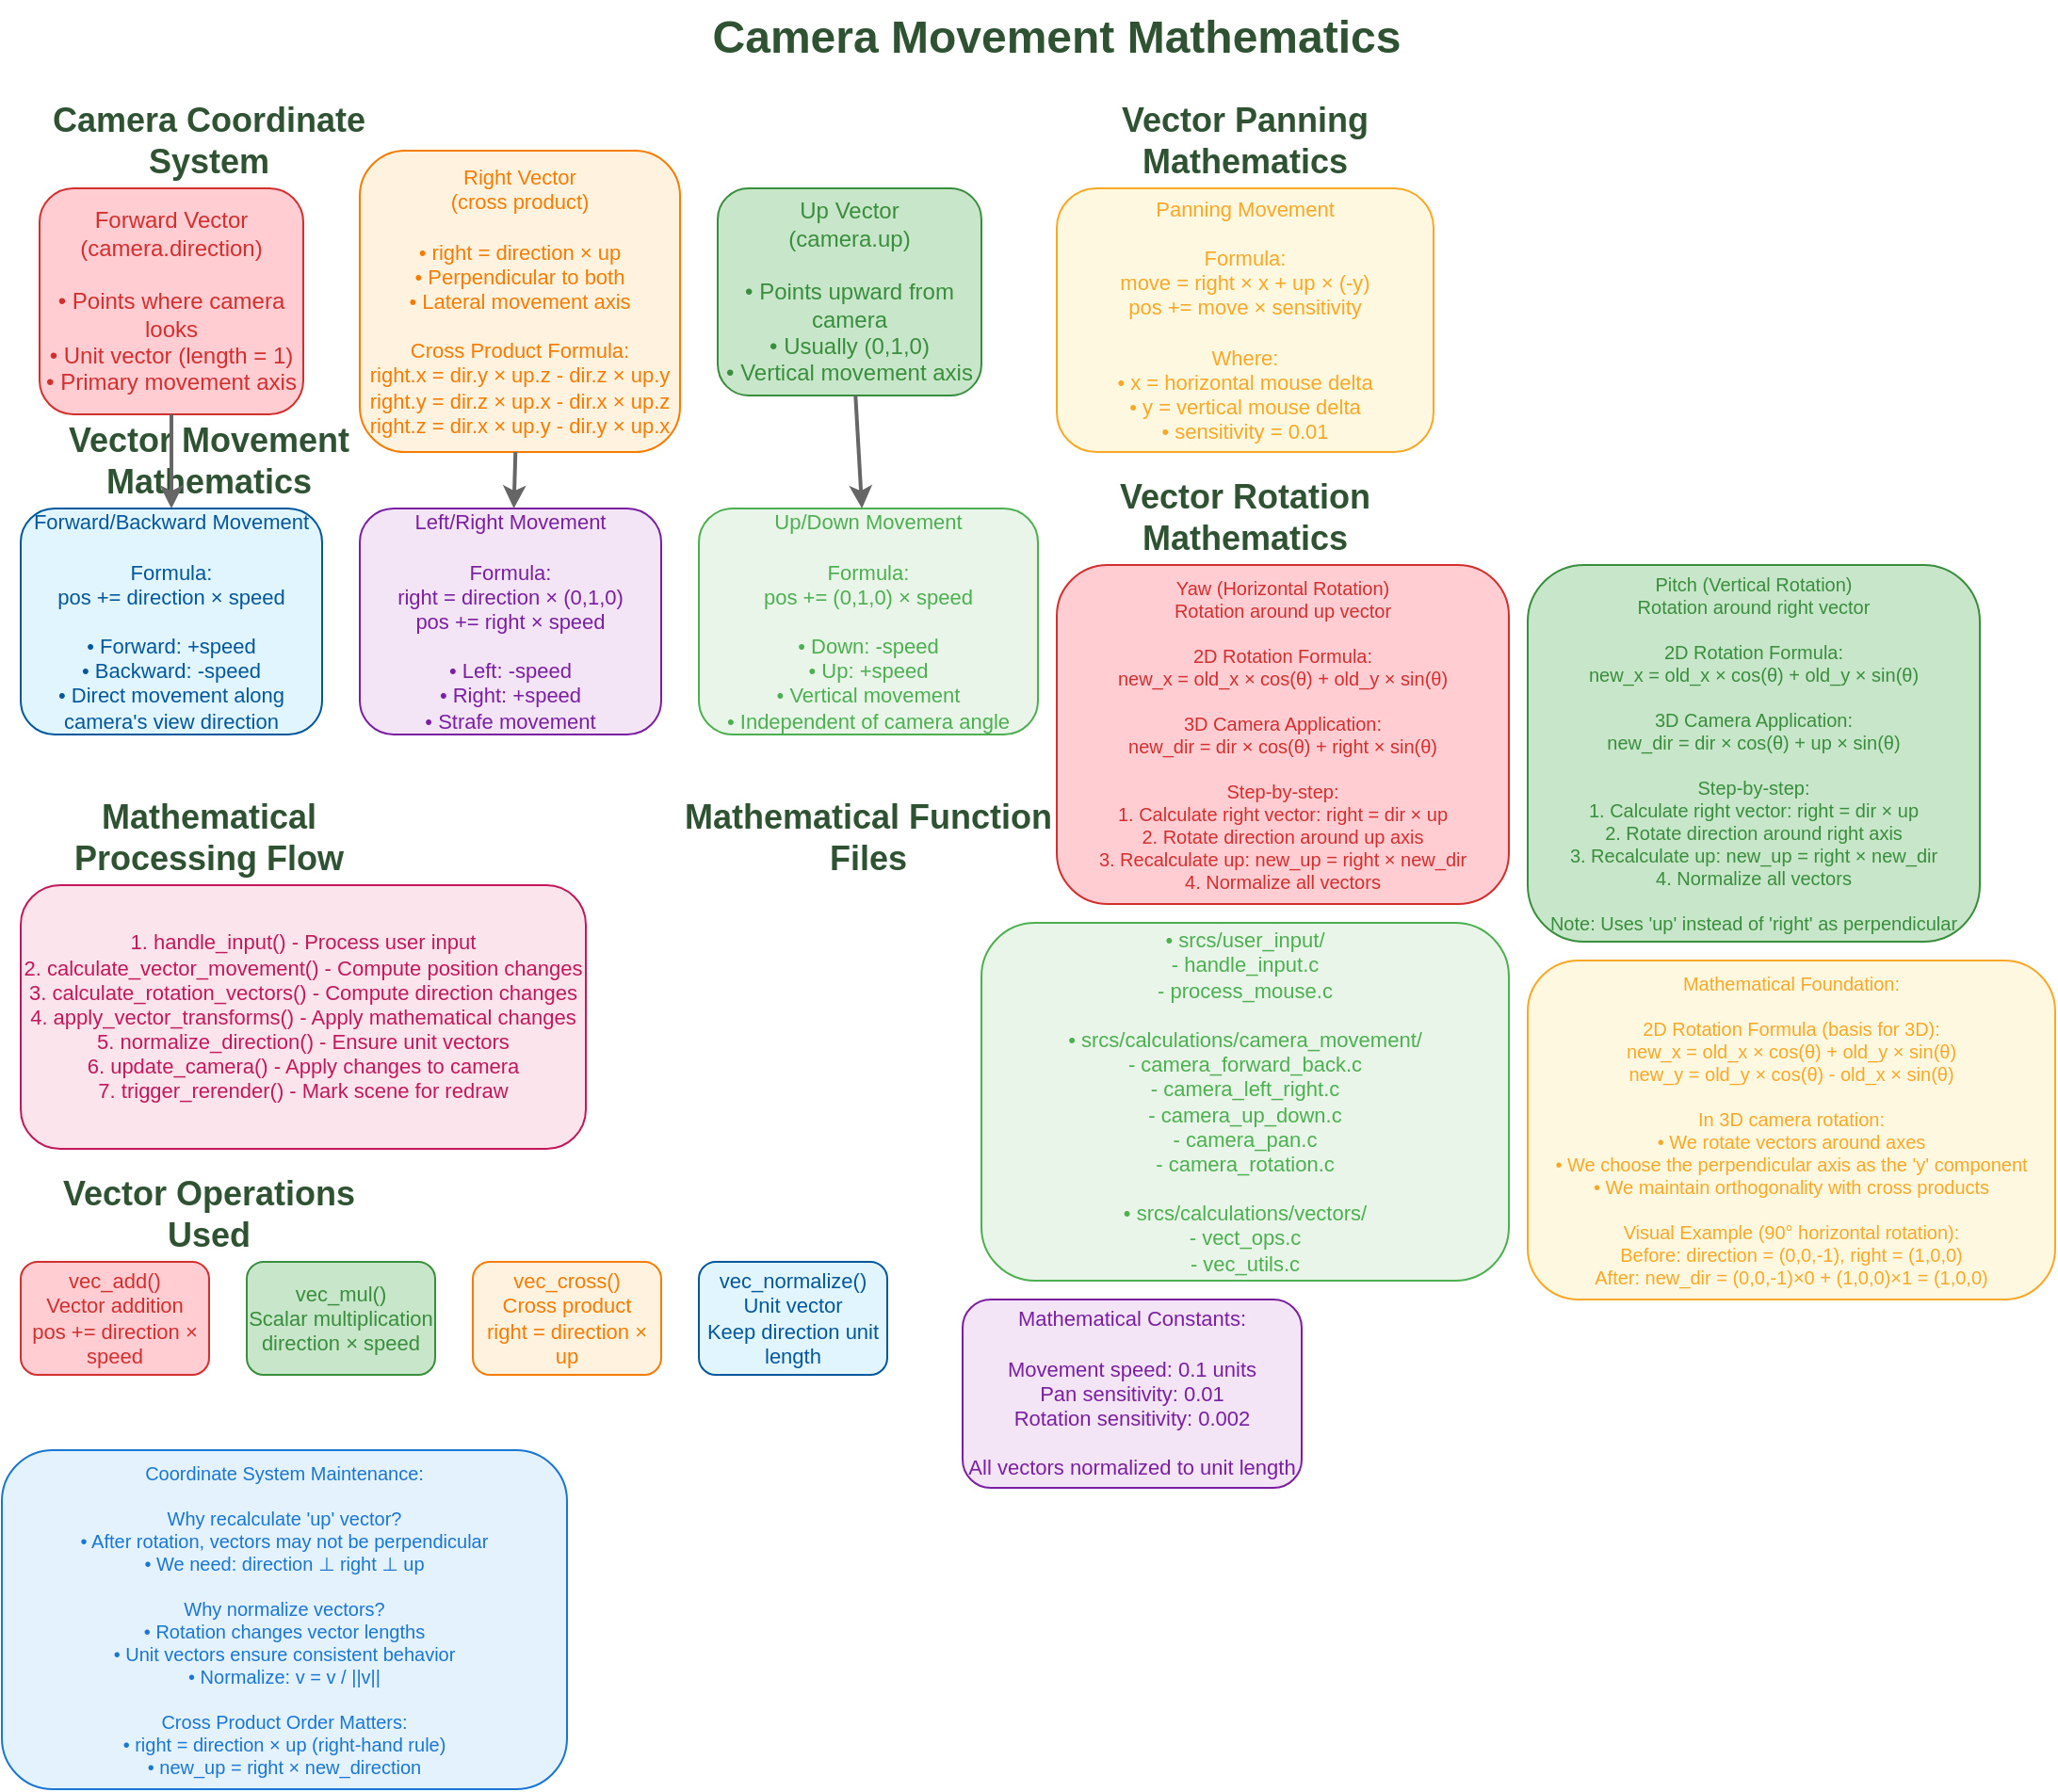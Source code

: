 <mxfile>
    <diagram name="Camera Movement Calculations" id="camera-movement-system">
        <mxGraphModel dx="488" dy="398" grid="1" gridSize="10" guides="1" tooltips="1" connect="1" arrows="1" fold="1" page="1" pageScale="1" pageWidth="1169" pageHeight="827" math="0" shadow="0">
            <root>
                <mxCell id="0"/>
                <mxCell id="1" parent="0"/>
                <mxCell id="title" value="Camera Movement Mathematics" style="text;html=1;strokeColor=none;fillColor=none;align=center;verticalAlign=middle;whiteSpace=wrap;rounded=0;fontSize=24;fontStyle=1;fontColor=#2F5233;" parent="1" vertex="1">
                    <mxGeometry x="400" y="20" width="400" height="40" as="geometry"/>
                </mxCell>
                <mxCell id="coordinate-title" value="Camera Coordinate System" style="text;html=1;strokeColor=none;fillColor=none;align=center;verticalAlign=middle;whiteSpace=wrap;rounded=0;fontSize=18;fontStyle=1;fontColor=#2F5233;" parent="1" vertex="1">
                    <mxGeometry x="50" y="80" width="200" height="30" as="geometry"/>
                </mxCell>
                <mxCell id="forward-vec" value="Forward Vector&#10;(camera.direction)&#10;&#10;• Points where camera looks&#10;• Unit vector (length = 1)&#10;• Primary movement axis" style="rounded=1;whiteSpace=wrap;html=1;fillColor=#FFCDD2;strokeColor=#D32F2F;fontSize=12;fontColor=#D32F2F;" parent="1" vertex="1">
                    <mxGeometry x="60" y="120" width="140" height="120" as="geometry"/>
                </mxCell>
                <mxCell id="up-vec" value="Up Vector&#10;(camera.up)&#10;&#10;• Points upward from camera&#10;• Usually (0,1,0)&#10;• Vertical movement axis" style="rounded=1;whiteSpace=wrap;html=1;fillColor=#C8E6C9;strokeColor=#388E3C;fontSize=12;fontColor=#388E3C;" parent="1" vertex="1">
                    <mxGeometry x="420" y="120" width="140" height="110" as="geometry"/>
                </mxCell>
                <mxCell id="right-vec" value="Right Vector&#10;(cross product)&#10;&#10;• right = direction × up&#10;• Perpendicular to both&#10;• Lateral movement axis&#10;&#10;Cross Product Formula:&#10;right.x = dir.y × up.z - dir.z × up.y&#10;right.y = dir.z × up.x - dir.x × up.z&#10;right.z = dir.x × up.y - dir.y × up.x" style="rounded=1;whiteSpace=wrap;html=1;fillColor=#FFF3E0;strokeColor=#F57C00;fontSize=11;fontColor=#F57C00;" parent="1" vertex="1">
                    <mxGeometry x="230" y="100" width="170" height="160" as="geometry"/>
                </mxCell>
                <mxCell id="movement-title" value="Vector Movement Mathematics" style="text;html=1;strokeColor=none;fillColor=none;align=center;verticalAlign=middle;whiteSpace=wrap;rounded=0;fontSize=18;fontStyle=1;fontColor=#2F5233;" parent="1" vertex="1">
                    <mxGeometry x="50" y="250" width="200" height="30" as="geometry"/>
                </mxCell>
                <mxCell id="forward-back" value="Forward/Backward Movement&#10;&#10;Formula:&#10;pos += direction × speed&#10;&#10;• Forward: +speed&#10;• Backward: -speed&#10;• Direct movement along&#10;  camera's view direction" style="rounded=1;whiteSpace=wrap;html=1;fillColor=#E1F5FE;strokeColor=#01579B;fontSize=11;fontColor=#01579B;" parent="1" vertex="1">
                    <mxGeometry x="50" y="290" width="160" height="120" as="geometry"/>
                </mxCell>
                <mxCell id="left-right" value="Left/Right Movement&#10;&#10;Formula:&#10;right = direction × (0,1,0)&#10;pos += right × speed&#10;&#10;• Left: -speed&#10;• Right: +speed&#10;• Strafe movement" style="rounded=1;whiteSpace=wrap;html=1;fillColor=#F3E5F5;strokeColor=#7B1FA2;fontSize=11;fontColor=#7B1FA2;" parent="1" vertex="1">
                    <mxGeometry x="230" y="290" width="160" height="120" as="geometry"/>
                </mxCell>
                <mxCell id="up-down" value="Up/Down Movement&#10;&#10;Formula:&#10;pos += (0,1,0) × speed&#10;&#10;• Down: -speed&#10;• Up: +speed&#10;• Vertical movement&#10;• Independent of camera angle" style="rounded=1;whiteSpace=wrap;html=1;fillColor=#E8F5E8;strokeColor=#4CAF50;fontSize=11;fontColor=#4CAF50;" parent="1" vertex="1">
                    <mxGeometry x="410" y="290" width="180" height="120" as="geometry"/>
                </mxCell>
                <mxCell id="panning-title" value="Vector Panning Mathematics" style="text;html=1;strokeColor=none;fillColor=none;align=center;verticalAlign=middle;whiteSpace=wrap;rounded=0;fontSize=18;fontStyle=1;fontColor=#2F5233;" parent="1" vertex="1">
                    <mxGeometry x="600" y="80" width="200" height="30" as="geometry"/>
                </mxCell>
                <mxCell id="panning-formula" value="Panning Movement&#10;&#10;Formula:&#10;move = right × x + up × (-y)&#10;pos += move × sensitivity&#10;&#10;Where:&#10;• x = horizontal mouse delta&#10;• y = vertical mouse delta&#10;• sensitivity = 0.01" style="rounded=1;whiteSpace=wrap;html=1;fillColor=#FFF8E1;strokeColor=#F9A825;fontSize=11;fontColor=#F9A825;" parent="1" vertex="1">
                    <mxGeometry x="600" y="120" width="200" height="140" as="geometry"/>
                </mxCell>
                <mxCell id="rotation-title" value="Vector Rotation Mathematics" style="text;html=1;strokeColor=none;fillColor=none;align=center;verticalAlign=middle;whiteSpace=wrap;rounded=0;fontSize=18;fontStyle=1;fontColor=#2F5233;" parent="1" vertex="1">
                    <mxGeometry x="600" y="280" width="200" height="30" as="geometry"/>
                </mxCell>
                <mxCell id="rotation-explanation" value="Mathematical Foundation:&#10;&#10;2D Rotation Formula (basis for 3D):&#10;new_x = old_x × cos(θ) + old_y × sin(θ)&#10;new_y = old_y × cos(θ) - old_x × sin(θ)&#10;&#10;In 3D camera rotation:&#10;• We rotate vectors around axes&#10;• We choose the perpendicular axis as the 'y' component&#10;• We maintain orthogonality with cross products&#10;&#10;Visual Example (90° horizontal rotation):&#10;Before: direction = (0,0,-1), right = (1,0,0)&#10;After: new_dir = (0,0,-1)×0 + (1,0,0)×1 = (1,0,0)" style="rounded=1;whiteSpace=wrap;html=1;fillColor=#FFF8E1;strokeColor=#F9A825;fontSize=10;fontColor=#F9A825;" parent="1" vertex="1">
                    <mxGeometry x="850" y="530" width="280" height="180" as="geometry"/>
                </mxCell>
                <mxCell id="yaw-rotation" value="Yaw (Horizontal Rotation)&#10;Rotation around up vector&#10;&#10;2D Rotation Formula:&#10;new_x = old_x × cos(θ) + old_y × sin(θ)&#10;&#10;3D Camera Application:&#10;new_dir = dir × cos(θ) + right × sin(θ)&#10;&#10;Step-by-step:&#10;1. Calculate right vector: right = dir × up&#10;2. Rotate direction around up axis&#10;3. Recalculate up: new_up = right × new_dir&#10;4. Normalize all vectors" style="rounded=1;whiteSpace=wrap;html=1;fillColor=#FFCDD2;strokeColor=#D32F2F;fontSize=10;fontColor=#D32F2F;" parent="1" vertex="1">
                    <mxGeometry x="600" y="320" width="240" height="180" as="geometry"/>
                </mxCell>
                <mxCell id="pitch-rotation" value="Pitch (Vertical Rotation)&#10;Rotation around right vector&#10;&#10;2D Rotation Formula:&#10;new_x = old_x × cos(θ) + old_y × sin(θ)&#10;&#10;3D Camera Application:&#10;new_dir = dir × cos(θ) + up × sin(θ)&#10;&#10;Step-by-step:&#10;1. Calculate right vector: right = dir × up&#10;2. Rotate direction around right axis&#10;3. Recalculate up: new_up = right × new_dir&#10;4. Normalize all vectors&#10;&#10;Note: Uses 'up' instead of 'right' as perpendicular" style="rounded=1;whiteSpace=wrap;html=1;fillColor=#C8E6C9;strokeColor=#388E3C;fontSize=10;fontColor=#388E3C;" parent="1" vertex="1">
                    <mxGeometry x="850" y="320" width="240" height="200" as="geometry"/>
                </mxCell>
                <mxCell id="code-title" value="Mathematical Processing Flow" style="text;html=1;strokeColor=none;fillColor=none;align=center;verticalAlign=middle;whiteSpace=wrap;rounded=0;fontSize=18;fontStyle=1;fontColor=#2F5233;" parent="1" vertex="1">
                    <mxGeometry x="50" y="450" width="200" height="30" as="geometry"/>
                </mxCell>
                <mxCell id="code-flow" value="1. handle_input() - Process user input&#10;2. calculate_vector_movement() - Compute position changes&#10;3. calculate_rotation_vectors() - Compute direction changes&#10;4. apply_vector_transforms() - Apply mathematical changes&#10;5. normalize_direction() - Ensure unit vectors&#10;6. update_camera() - Apply changes to camera&#10;7. trigger_rerender() - Mark scene for redraw" style="rounded=1;whiteSpace=wrap;html=1;fillColor=#FCE4EC;strokeColor=#C2185B;fontSize=11;fontColor=#C2185B;" parent="1" vertex="1">
                    <mxGeometry x="50" y="490" width="300" height="140" as="geometry"/>
                </mxCell>
                <mxCell id="files-title" value="Mathematical Function Files" style="text;html=1;strokeColor=none;fillColor=none;align=center;verticalAlign=middle;whiteSpace=wrap;rounded=0;fontSize=18;fontStyle=1;fontColor=#2F5233;" parent="1" vertex="1">
                    <mxGeometry x="400" y="450" width="200" height="30" as="geometry"/>
                </mxCell>
                <mxCell id="file-paths" value="• srcs/user_input/&#10;  - handle_input.c&#10;  - process_mouse.c&#10;&#10;• srcs/calculations/camera_movement/&#10;  - camera_forward_back.c&#10;  - camera_left_right.c&#10;  - camera_up_down.c&#10;  - camera_pan.c&#10;  - camera_rotation.c&#10;&#10;• srcs/calculations/vectors/&#10;  - vect_ops.c&#10;  - vec_utils.c" style="rounded=1;whiteSpace=wrap;html=1;fillColor=#E8F5E8;strokeColor=#4CAF50;fontSize=11;fontColor=#4CAF50;" parent="1" vertex="1">
                    <mxGeometry x="560" y="510" width="280" height="190" as="geometry"/>
                </mxCell>
                <mxCell id="vector-title" value="Vector Operations Used" style="text;html=1;strokeColor=none;fillColor=none;align=center;verticalAlign=middle;whiteSpace=wrap;rounded=0;fontSize=18;fontStyle=1;fontColor=#2F5233;" parent="1" vertex="1">
                    <mxGeometry x="50" y="650" width="200" height="30" as="geometry"/>
                </mxCell>
                <mxCell id="vec-add" value="vec_add()&#10;Vector addition&#10;pos += direction × speed" style="rounded=1;whiteSpace=wrap;html=1;fillColor=#FFCDD2;strokeColor=#D32F2F;fontSize=11;fontColor=#D32F2F;" parent="1" vertex="1">
                    <mxGeometry x="50" y="690" width="100" height="60" as="geometry"/>
                </mxCell>
                <mxCell id="vec-mul" value="vec_mul()&#10;Scalar multiplication&#10;direction × speed" style="rounded=1;whiteSpace=wrap;html=1;fillColor=#C8E6C9;strokeColor=#388E3C;fontSize=11;fontColor=#388E3C;" parent="1" vertex="1">
                    <mxGeometry x="170" y="690" width="100" height="60" as="geometry"/>
                </mxCell>
                <mxCell id="vec-cross" value="vec_cross()&#10;Cross product&#10;right = direction × up" style="rounded=1;whiteSpace=wrap;html=1;fillColor=#FFF3E0;strokeColor=#F57C00;fontSize=11;fontColor=#F57C00;" parent="1" vertex="1">
                    <mxGeometry x="290" y="690" width="100" height="60" as="geometry"/>
                </mxCell>
                <mxCell id="vec-normalize" value="vec_normalize()&#10;Unit vector&#10;Keep direction unit length" style="rounded=1;whiteSpace=wrap;html=1;fillColor=#E1F5FE;strokeColor=#01579B;fontSize=11;fontColor=#01579B;" parent="1" vertex="1">
                    <mxGeometry x="410" y="690" width="100" height="60" as="geometry"/>
                </mxCell>
                <mxCell id="math-constants" value="Mathematical Constants:&#10;&#10;Movement speed: 0.1 units&#10;Pan sensitivity: 0.01&#10;Rotation sensitivity: 0.002&#10;&#10;All vectors normalized to unit length" style="rounded=1;whiteSpace=wrap;html=1;fillColor=#F3E5F5;strokeColor=#7B1FA2;fontSize=11;fontColor=#7B1FA2;" parent="1" vertex="1">
                    <mxGeometry x="550" y="710" width="180" height="100" as="geometry"/>
                </mxCell>
                <mxCell id="coordinate-maintenance" value="Coordinate System Maintenance:&#10;&#10;Why recalculate 'up' vector?&#10;• After rotation, vectors may not be perpendicular&#10;• We need: direction ⊥ right ⊥ up&#10;&#10;Why normalize vectors?&#10;• Rotation changes vector lengths&#10;• Unit vectors ensure consistent behavior&#10;• Normalize: v = v / ||v||&#10;&#10;Cross Product Order Matters:&#10;• right = direction × up (right-hand rule)&#10;• new_up = right × new_direction" style="rounded=1;whiteSpace=wrap;html=1;fillColor=#E3F2FD;strokeColor=#1976D2;fontSize=10;fontColor=#1976D2;" parent="1" vertex="1">
                    <mxGeometry x="40" y="790" width="300" height="180" as="geometry"/>
                </mxCell>
                <mxCell id="arrow1" value="" style="endArrow=classic;html=1;rounded=0;strokeColor=#666666;strokeWidth=2;" parent="1" source="forward-vec" target="forward-back" edge="1">
                    <mxGeometry width="50" height="50" relative="1" as="geometry">
                        <mxPoint x="120" y="220" as="sourcePoint"/>
                        <mxPoint x="130" y="290" as="targetPoint"/>
                    </mxGeometry>
                </mxCell>
                <mxCell id="arrow2" value="" style="endArrow=classic;html=1;rounded=0;strokeColor=#666666;strokeWidth=2;" parent="1" source="right-vec" target="left-right" edge="1">
                    <mxGeometry width="50" height="50" relative="1" as="geometry">
                        <mxPoint x="440" y="220" as="sourcePoint"/>
                        <mxPoint x="310" y="290" as="targetPoint"/>
                    </mxGeometry>
                </mxCell>
                <mxCell id="arrow3" value="" style="endArrow=classic;html=1;rounded=0;strokeColor=#666666;strokeWidth=2;" parent="1" source="up-vec" target="up-down" edge="1">
                    <mxGeometry width="50" height="50" relative="1" as="geometry">
                        <mxPoint x="280" y="220" as="sourcePoint"/>
                        <mxPoint x="490" y="290" as="targetPoint"/>
                    </mxGeometry>
                </mxCell>
            </root>
        </mxGraphModel>
    </diagram>
</mxfile>
